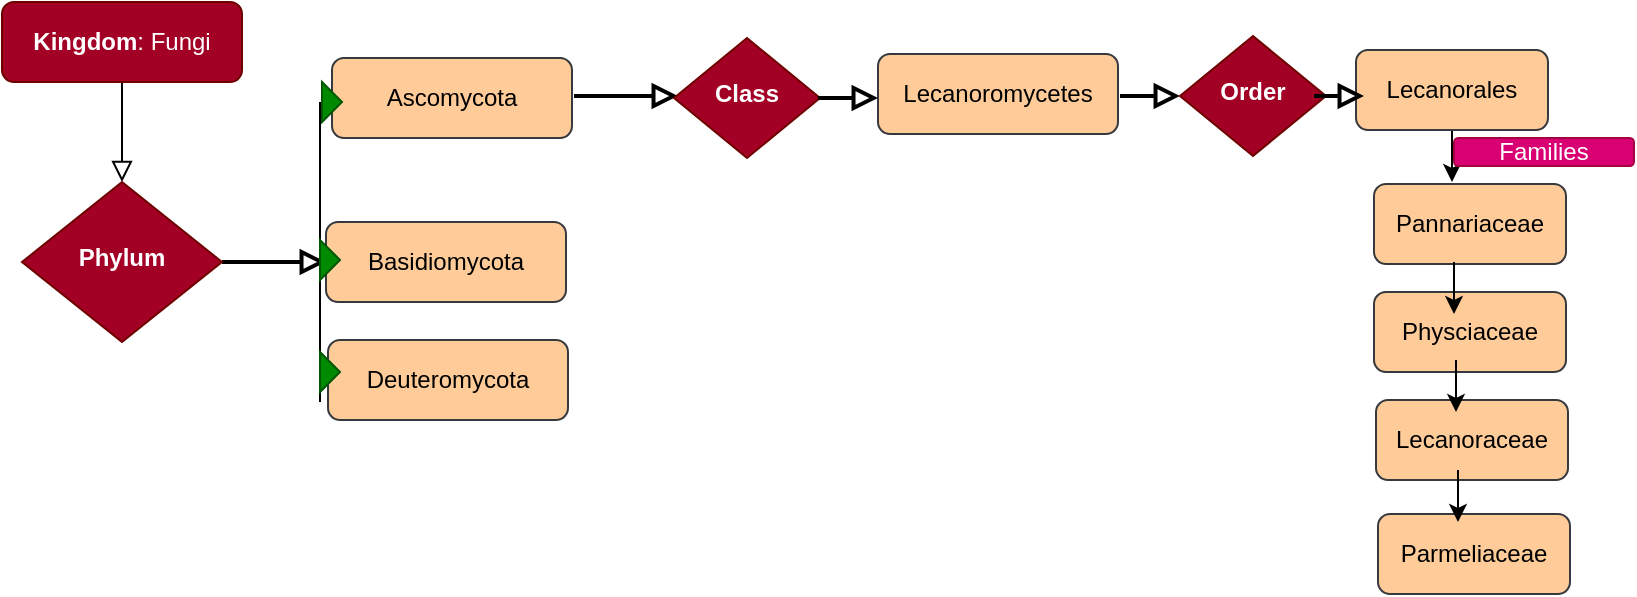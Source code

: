 <mxfile version="26.0.16">
  <diagram id="C5RBs43oDa-KdzZeNtuy" name="Page-1">
    <mxGraphModel dx="1086" dy="426" grid="1" gridSize="10" guides="1" tooltips="1" connect="1" arrows="1" fold="1" page="1" pageScale="1" pageWidth="827" pageHeight="1169" math="0" shadow="0">
      <root>
        <mxCell id="WIyWlLk6GJQsqaUBKTNV-0" />
        <mxCell id="WIyWlLk6GJQsqaUBKTNV-1" parent="WIyWlLk6GJQsqaUBKTNV-0" />
        <mxCell id="WIyWlLk6GJQsqaUBKTNV-2" value="" style="rounded=0;html=1;jettySize=auto;orthogonalLoop=1;fontSize=11;endArrow=block;endFill=0;endSize=8;strokeWidth=1;shadow=0;labelBackgroundColor=none;edgeStyle=orthogonalEdgeStyle;" parent="WIyWlLk6GJQsqaUBKTNV-1" source="WIyWlLk6GJQsqaUBKTNV-3" target="WIyWlLk6GJQsqaUBKTNV-6" edge="1">
          <mxGeometry relative="1" as="geometry" />
        </mxCell>
        <mxCell id="WIyWlLk6GJQsqaUBKTNV-3" value="&lt;strong&gt;Kingdom&lt;/strong&gt;: Fungi" style="rounded=1;whiteSpace=wrap;html=1;fontSize=12;glass=0;strokeWidth=1;shadow=0;fillColor=#a20025;fontColor=#ffffff;strokeColor=#6F0000;" parent="WIyWlLk6GJQsqaUBKTNV-1" vertex="1">
          <mxGeometry x="34" y="80" width="120" height="40" as="geometry" />
        </mxCell>
        <mxCell id="WIyWlLk6GJQsqaUBKTNV-5" value="" style="edgeStyle=orthogonalEdgeStyle;rounded=0;html=1;jettySize=auto;orthogonalLoop=1;fontSize=11;endArrow=block;endFill=0;endSize=8;strokeWidth=2;shadow=0;labelBackgroundColor=none;" parent="WIyWlLk6GJQsqaUBKTNV-1" source="WIyWlLk6GJQsqaUBKTNV-6" target="WIyWlLk6GJQsqaUBKTNV-7" edge="1">
          <mxGeometry y="10" relative="1" as="geometry">
            <mxPoint as="offset" />
          </mxGeometry>
        </mxCell>
        <mxCell id="WIyWlLk6GJQsqaUBKTNV-6" value="&lt;strong&gt;Phylum&lt;/strong&gt;" style="rhombus;whiteSpace=wrap;html=1;shadow=0;fontFamily=Helvetica;fontSize=12;align=center;strokeWidth=1;spacing=6;spacingTop=-4;fillColor=#a20025;fontColor=#ffffff;strokeColor=#6F0000;" parent="WIyWlLk6GJQsqaUBKTNV-1" vertex="1">
          <mxGeometry x="44" y="170" width="100" height="80" as="geometry" />
        </mxCell>
        <mxCell id="WIyWlLk6GJQsqaUBKTNV-7" value="Basidiomycota" style="rounded=1;whiteSpace=wrap;html=1;fontSize=12;glass=0;strokeWidth=1;shadow=0;fillColor=#ffcc99;strokeColor=#36393d;" parent="WIyWlLk6GJQsqaUBKTNV-1" vertex="1">
          <mxGeometry x="196" y="190" width="120" height="40" as="geometry" />
        </mxCell>
        <mxCell id="vCcGaAl_9_N5oSvXK1y--0" value="" style="endArrow=none;html=1;rounded=0;" edge="1" parent="WIyWlLk6GJQsqaUBKTNV-1">
          <mxGeometry width="50" height="50" relative="1" as="geometry">
            <mxPoint x="193" y="280" as="sourcePoint" />
            <mxPoint x="193" y="130" as="targetPoint" />
          </mxGeometry>
        </mxCell>
        <mxCell id="vCcGaAl_9_N5oSvXK1y--1" value="Ascomycota" style="rounded=1;whiteSpace=wrap;html=1;fontSize=12;glass=0;strokeWidth=1;shadow=0;fillColor=#ffcc99;strokeColor=#36393d;" vertex="1" parent="WIyWlLk6GJQsqaUBKTNV-1">
          <mxGeometry x="199" y="108" width="120" height="40" as="geometry" />
        </mxCell>
        <mxCell id="vCcGaAl_9_N5oSvXK1y--2" value="Deuteromycota" style="rounded=1;whiteSpace=wrap;html=1;fontSize=12;glass=0;strokeWidth=1;shadow=0;fillColor=#ffcc99;strokeColor=#36393d;" vertex="1" parent="WIyWlLk6GJQsqaUBKTNV-1">
          <mxGeometry x="197" y="249" width="120" height="40" as="geometry" />
        </mxCell>
        <mxCell id="vCcGaAl_9_N5oSvXK1y--3" value="" style="triangle;whiteSpace=wrap;html=1;strokeColor=#005700;fillStyle=solid;fillColor=#008a00;fontColor=#ffffff;" vertex="1" parent="WIyWlLk6GJQsqaUBKTNV-1">
          <mxGeometry x="194" y="120" width="10" height="20" as="geometry" />
        </mxCell>
        <mxCell id="vCcGaAl_9_N5oSvXK1y--4" value="" style="triangle;whiteSpace=wrap;html=1;strokeColor=#005700;fillStyle=solid;fillColor=#008a00;fontColor=#ffffff;" vertex="1" parent="WIyWlLk6GJQsqaUBKTNV-1">
          <mxGeometry x="193" y="199" width="10" height="20" as="geometry" />
        </mxCell>
        <mxCell id="vCcGaAl_9_N5oSvXK1y--5" value="" style="triangle;whiteSpace=wrap;html=1;strokeColor=#005700;fillStyle=solid;fillColor=#008a00;fontColor=#ffffff;" vertex="1" parent="WIyWlLk6GJQsqaUBKTNV-1">
          <mxGeometry x="193" y="255" width="10" height="20" as="geometry" />
        </mxCell>
        <mxCell id="vCcGaAl_9_N5oSvXK1y--6" value="" style="edgeStyle=orthogonalEdgeStyle;rounded=0;html=1;jettySize=auto;orthogonalLoop=1;fontSize=11;endArrow=block;endFill=0;endSize=8;strokeWidth=2;shadow=0;labelBackgroundColor=none;" edge="1" parent="WIyWlLk6GJQsqaUBKTNV-1">
          <mxGeometry y="10" relative="1" as="geometry">
            <mxPoint as="offset" />
            <mxPoint x="320" y="127" as="sourcePoint" />
            <mxPoint x="372" y="127" as="targetPoint" />
          </mxGeometry>
        </mxCell>
        <mxCell id="vCcGaAl_9_N5oSvXK1y--7" value="&lt;strong&gt;Class&lt;/strong&gt;" style="rhombus;whiteSpace=wrap;html=1;shadow=0;fontFamily=Helvetica;fontSize=12;align=center;strokeWidth=1;spacing=6;spacingTop=-4;fillColor=#a20025;fontColor=#ffffff;strokeColor=#6F0000;" vertex="1" parent="WIyWlLk6GJQsqaUBKTNV-1">
          <mxGeometry x="370" y="98" width="73" height="60" as="geometry" />
        </mxCell>
        <mxCell id="vCcGaAl_9_N5oSvXK1y--8" value="Lecanoromycetes" style="rounded=1;whiteSpace=wrap;html=1;fontSize=12;glass=0;strokeWidth=1;shadow=0;fillColor=#ffcc99;strokeColor=#36393d;" vertex="1" parent="WIyWlLk6GJQsqaUBKTNV-1">
          <mxGeometry x="472" y="106" width="120" height="40" as="geometry" />
        </mxCell>
        <mxCell id="vCcGaAl_9_N5oSvXK1y--10" value="" style="edgeStyle=orthogonalEdgeStyle;rounded=0;html=1;jettySize=auto;orthogonalLoop=1;fontSize=11;endArrow=block;endFill=0;endSize=8;strokeWidth=2;shadow=0;labelBackgroundColor=none;" edge="1" parent="WIyWlLk6GJQsqaUBKTNV-1">
          <mxGeometry y="10" relative="1" as="geometry">
            <mxPoint as="offset" />
            <mxPoint x="442" y="128" as="sourcePoint" />
            <mxPoint x="472" y="128" as="targetPoint" />
          </mxGeometry>
        </mxCell>
        <mxCell id="vCcGaAl_9_N5oSvXK1y--11" value="" style="edgeStyle=orthogonalEdgeStyle;rounded=0;html=1;jettySize=auto;orthogonalLoop=1;fontSize=11;endArrow=block;endFill=0;endSize=8;strokeWidth=2;shadow=0;labelBackgroundColor=none;" edge="1" parent="WIyWlLk6GJQsqaUBKTNV-1">
          <mxGeometry y="10" relative="1" as="geometry">
            <mxPoint as="offset" />
            <mxPoint x="593" y="127" as="sourcePoint" />
            <mxPoint x="623" y="127" as="targetPoint" />
          </mxGeometry>
        </mxCell>
        <mxCell id="vCcGaAl_9_N5oSvXK1y--12" value="&lt;strong&gt;Order&lt;/strong&gt;" style="rhombus;whiteSpace=wrap;html=1;shadow=0;fontFamily=Helvetica;fontSize=12;align=center;strokeWidth=1;spacing=6;spacingTop=-4;fillColor=#a20025;fontColor=#ffffff;strokeColor=#6F0000;" vertex="1" parent="WIyWlLk6GJQsqaUBKTNV-1">
          <mxGeometry x="623" y="97" width="73" height="60" as="geometry" />
        </mxCell>
        <mxCell id="vCcGaAl_9_N5oSvXK1y--16" value="" style="edgeStyle=orthogonalEdgeStyle;rounded=0;orthogonalLoop=1;jettySize=auto;html=1;" edge="1" parent="WIyWlLk6GJQsqaUBKTNV-1" source="vCcGaAl_9_N5oSvXK1y--13">
          <mxGeometry relative="1" as="geometry">
            <mxPoint x="759" y="170" as="targetPoint" />
          </mxGeometry>
        </mxCell>
        <mxCell id="vCcGaAl_9_N5oSvXK1y--13" value="Lecanorales" style="rounded=1;whiteSpace=wrap;html=1;fontSize=12;glass=0;strokeWidth=1;shadow=0;fillColor=#ffcc99;strokeColor=#36393d;" vertex="1" parent="WIyWlLk6GJQsqaUBKTNV-1">
          <mxGeometry x="711" y="104" width="96" height="40" as="geometry" />
        </mxCell>
        <mxCell id="vCcGaAl_9_N5oSvXK1y--14" value="" style="edgeStyle=orthogonalEdgeStyle;rounded=0;html=1;jettySize=auto;orthogonalLoop=1;fontSize=11;endArrow=block;endFill=0;endSize=8;strokeWidth=2;shadow=0;labelBackgroundColor=none;exitX=0.918;exitY=0.483;exitDx=0;exitDy=0;exitPerimeter=0;" edge="1" parent="WIyWlLk6GJQsqaUBKTNV-1">
          <mxGeometry y="10" relative="1" as="geometry">
            <mxPoint as="offset" />
            <mxPoint x="690.014" y="126.98" as="sourcePoint" />
            <mxPoint x="715" y="127" as="targetPoint" />
          </mxGeometry>
        </mxCell>
        <mxCell id="vCcGaAl_9_N5oSvXK1y--17" value="Pannariaceae" style="rounded=1;whiteSpace=wrap;html=1;fontSize=12;glass=0;strokeWidth=1;shadow=0;fillColor=#ffcc99;strokeColor=#36393d;" vertex="1" parent="WIyWlLk6GJQsqaUBKTNV-1">
          <mxGeometry x="720" y="171" width="96" height="40" as="geometry" />
        </mxCell>
        <mxCell id="vCcGaAl_9_N5oSvXK1y--18" value="Physciaceae" style="rounded=1;whiteSpace=wrap;html=1;fontSize=12;glass=0;strokeWidth=1;shadow=0;fillColor=#ffcc99;strokeColor=#36393d;" vertex="1" parent="WIyWlLk6GJQsqaUBKTNV-1">
          <mxGeometry x="720" y="225" width="96" height="40" as="geometry" />
        </mxCell>
        <mxCell id="vCcGaAl_9_N5oSvXK1y--19" value="Lecanoraceae" style="rounded=1;whiteSpace=wrap;html=1;fontSize=12;glass=0;strokeWidth=1;shadow=0;fillColor=#ffcc99;strokeColor=#36393d;" vertex="1" parent="WIyWlLk6GJQsqaUBKTNV-1">
          <mxGeometry x="721" y="279" width="96" height="40" as="geometry" />
        </mxCell>
        <mxCell id="vCcGaAl_9_N5oSvXK1y--20" value="Families" style="rounded=1;whiteSpace=wrap;html=1;fontSize=12;glass=0;strokeWidth=1;shadow=0;fillColor=#d80073;fontColor=#ffffff;strokeColor=#A50040;" vertex="1" parent="WIyWlLk6GJQsqaUBKTNV-1">
          <mxGeometry x="760" y="148" width="90" height="14" as="geometry" />
        </mxCell>
        <mxCell id="vCcGaAl_9_N5oSvXK1y--21" value="Parmeliaceae" style="rounded=1;whiteSpace=wrap;html=1;fontSize=12;glass=0;strokeWidth=1;shadow=0;fillColor=#ffcc99;strokeColor=#36393d;" vertex="1" parent="WIyWlLk6GJQsqaUBKTNV-1">
          <mxGeometry x="722" y="336" width="96" height="40" as="geometry" />
        </mxCell>
        <mxCell id="vCcGaAl_9_N5oSvXK1y--22" value="" style="edgeStyle=orthogonalEdgeStyle;rounded=0;orthogonalLoop=1;jettySize=auto;html=1;" edge="1" parent="WIyWlLk6GJQsqaUBKTNV-1">
          <mxGeometry relative="1" as="geometry">
            <mxPoint x="760" y="210" as="sourcePoint" />
            <mxPoint x="760" y="236" as="targetPoint" />
          </mxGeometry>
        </mxCell>
        <mxCell id="vCcGaAl_9_N5oSvXK1y--23" value="" style="edgeStyle=orthogonalEdgeStyle;rounded=0;orthogonalLoop=1;jettySize=auto;html=1;" edge="1" parent="WIyWlLk6GJQsqaUBKTNV-1">
          <mxGeometry relative="1" as="geometry">
            <mxPoint x="761" y="259" as="sourcePoint" />
            <mxPoint x="761" y="285" as="targetPoint" />
          </mxGeometry>
        </mxCell>
        <mxCell id="vCcGaAl_9_N5oSvXK1y--24" value="" style="edgeStyle=orthogonalEdgeStyle;rounded=0;orthogonalLoop=1;jettySize=auto;html=1;" edge="1" parent="WIyWlLk6GJQsqaUBKTNV-1">
          <mxGeometry relative="1" as="geometry">
            <mxPoint x="762" y="314" as="sourcePoint" />
            <mxPoint x="762" y="340" as="targetPoint" />
          </mxGeometry>
        </mxCell>
      </root>
    </mxGraphModel>
  </diagram>
</mxfile>
